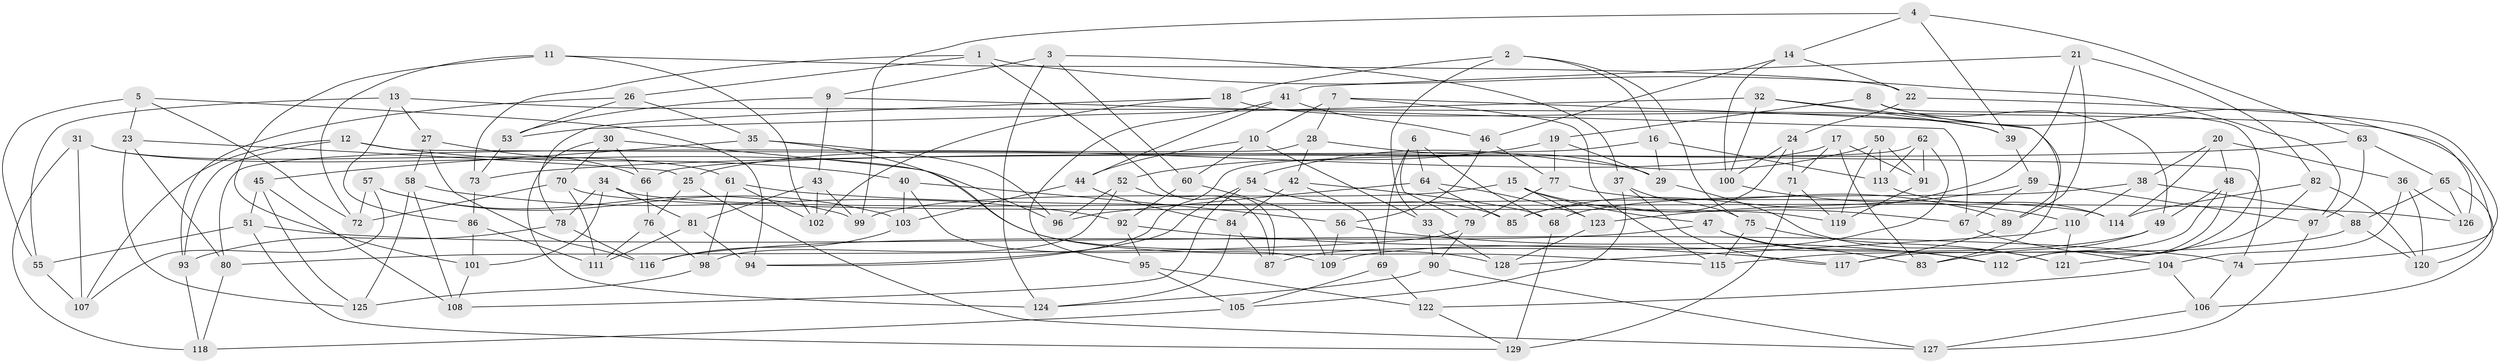 // Generated by graph-tools (version 1.1) at 2025/38/03/09/25 02:38:11]
// undirected, 129 vertices, 258 edges
graph export_dot {
graph [start="1"]
  node [color=gray90,style=filled];
  1;
  2;
  3;
  4;
  5;
  6;
  7;
  8;
  9;
  10;
  11;
  12;
  13;
  14;
  15;
  16;
  17;
  18;
  19;
  20;
  21;
  22;
  23;
  24;
  25;
  26;
  27;
  28;
  29;
  30;
  31;
  32;
  33;
  34;
  35;
  36;
  37;
  38;
  39;
  40;
  41;
  42;
  43;
  44;
  45;
  46;
  47;
  48;
  49;
  50;
  51;
  52;
  53;
  54;
  55;
  56;
  57;
  58;
  59;
  60;
  61;
  62;
  63;
  64;
  65;
  66;
  67;
  68;
  69;
  70;
  71;
  72;
  73;
  74;
  75;
  76;
  77;
  78;
  79;
  80;
  81;
  82;
  83;
  84;
  85;
  86;
  87;
  88;
  89;
  90;
  91;
  92;
  93;
  94;
  95;
  96;
  97;
  98;
  99;
  100;
  101;
  102;
  103;
  104;
  105;
  106;
  107;
  108;
  109;
  110;
  111;
  112;
  113;
  114;
  115;
  116;
  117;
  118;
  119;
  120;
  121;
  122;
  123;
  124;
  125;
  126;
  127;
  128;
  129;
  1 -- 26;
  1 -- 87;
  1 -- 73;
  1 -- 97;
  2 -- 75;
  2 -- 33;
  2 -- 18;
  2 -- 16;
  3 -- 37;
  3 -- 60;
  3 -- 9;
  3 -- 124;
  4 -- 63;
  4 -- 14;
  4 -- 39;
  4 -- 99;
  5 -- 23;
  5 -- 72;
  5 -- 94;
  5 -- 55;
  6 -- 79;
  6 -- 64;
  6 -- 68;
  6 -- 69;
  7 -- 115;
  7 -- 28;
  7 -- 83;
  7 -- 10;
  8 -- 126;
  8 -- 112;
  8 -- 49;
  8 -- 19;
  9 -- 43;
  9 -- 53;
  9 -- 67;
  10 -- 33;
  10 -- 60;
  10 -- 44;
  11 -- 22;
  11 -- 72;
  11 -- 102;
  11 -- 101;
  12 -- 40;
  12 -- 74;
  12 -- 107;
  12 -- 93;
  13 -- 27;
  13 -- 120;
  13 -- 55;
  13 -- 86;
  14 -- 100;
  14 -- 46;
  14 -- 22;
  15 -- 99;
  15 -- 123;
  15 -- 47;
  15 -- 67;
  16 -- 29;
  16 -- 113;
  16 -- 66;
  17 -- 91;
  17 -- 83;
  17 -- 71;
  17 -- 25;
  18 -- 78;
  18 -- 39;
  18 -- 102;
  19 -- 52;
  19 -- 77;
  19 -- 29;
  20 -- 36;
  20 -- 38;
  20 -- 48;
  20 -- 114;
  21 -- 82;
  21 -- 89;
  21 -- 85;
  21 -- 41;
  22 -- 74;
  22 -- 24;
  23 -- 125;
  23 -- 80;
  23 -- 25;
  24 -- 71;
  24 -- 100;
  24 -- 85;
  25 -- 127;
  25 -- 76;
  26 -- 35;
  26 -- 93;
  26 -- 53;
  27 -- 58;
  27 -- 66;
  27 -- 116;
  28 -- 42;
  28 -- 29;
  28 -- 80;
  29 -- 121;
  30 -- 70;
  30 -- 115;
  30 -- 66;
  30 -- 124;
  31 -- 96;
  31 -- 107;
  31 -- 61;
  31 -- 118;
  32 -- 53;
  32 -- 100;
  32 -- 89;
  32 -- 39;
  33 -- 128;
  33 -- 90;
  34 -- 114;
  34 -- 101;
  34 -- 81;
  34 -- 78;
  35 -- 45;
  35 -- 96;
  35 -- 128;
  36 -- 104;
  36 -- 126;
  36 -- 120;
  37 -- 75;
  37 -- 105;
  37 -- 117;
  38 -- 68;
  38 -- 88;
  38 -- 110;
  39 -- 59;
  40 -- 109;
  40 -- 56;
  40 -- 103;
  41 -- 95;
  41 -- 44;
  41 -- 46;
  42 -- 68;
  42 -- 84;
  42 -- 69;
  43 -- 102;
  43 -- 81;
  43 -- 99;
  44 -- 84;
  44 -- 103;
  45 -- 108;
  45 -- 51;
  45 -- 125;
  46 -- 56;
  46 -- 77;
  47 -- 116;
  47 -- 83;
  47 -- 112;
  48 -- 117;
  48 -- 49;
  48 -- 112;
  49 -- 83;
  49 -- 109;
  50 -- 119;
  50 -- 91;
  50 -- 113;
  50 -- 54;
  51 -- 129;
  51 -- 55;
  51 -- 74;
  52 -- 98;
  52 -- 87;
  52 -- 96;
  53 -- 73;
  54 -- 94;
  54 -- 85;
  54 -- 108;
  55 -- 107;
  56 -- 109;
  56 -- 112;
  57 -- 72;
  57 -- 103;
  57 -- 107;
  57 -- 99;
  58 -- 92;
  58 -- 125;
  58 -- 108;
  59 -- 97;
  59 -- 67;
  59 -- 123;
  60 -- 92;
  60 -- 109;
  61 -- 126;
  61 -- 102;
  61 -- 98;
  62 -- 113;
  62 -- 94;
  62 -- 87;
  62 -- 91;
  63 -- 97;
  63 -- 73;
  63 -- 65;
  64 -- 96;
  64 -- 85;
  64 -- 123;
  65 -- 106;
  65 -- 88;
  65 -- 126;
  66 -- 76;
  67 -- 104;
  68 -- 129;
  69 -- 122;
  69 -- 105;
  70 -- 72;
  70 -- 119;
  70 -- 111;
  71 -- 119;
  71 -- 129;
  73 -- 86;
  74 -- 106;
  75 -- 115;
  75 -- 121;
  76 -- 98;
  76 -- 111;
  77 -- 79;
  77 -- 89;
  78 -- 116;
  78 -- 93;
  79 -- 90;
  79 -- 80;
  80 -- 118;
  81 -- 94;
  81 -- 111;
  82 -- 120;
  82 -- 114;
  82 -- 121;
  84 -- 124;
  84 -- 87;
  86 -- 111;
  86 -- 101;
  88 -- 120;
  88 -- 115;
  89 -- 117;
  90 -- 124;
  90 -- 127;
  91 -- 119;
  92 -- 117;
  92 -- 95;
  93 -- 118;
  95 -- 105;
  95 -- 122;
  97 -- 127;
  98 -- 125;
  100 -- 110;
  101 -- 108;
  103 -- 116;
  104 -- 106;
  104 -- 122;
  105 -- 118;
  106 -- 127;
  110 -- 128;
  110 -- 121;
  113 -- 114;
  122 -- 129;
  123 -- 128;
}
